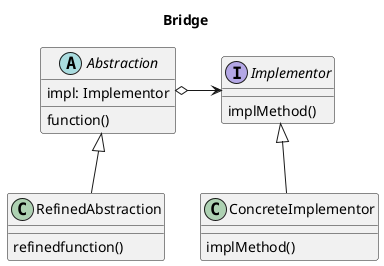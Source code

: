 # Ref https://ko.wikipedia.org/wiki/%EB%B8%8C%EB%A6%AC%EC%A7%80_%ED%8C%A8%ED%84%B4

@startuml
title Bridge

abstract Abstraction {
  impl: Implementor
  function()
}
class RefinedAbstraction {
  refinedfunction()
}

interface Implementor {
  implMethod()
}
class ConcreteImplementor {
  implMethod()
}

Abstraction o-> Implementor
Abstraction <|-- RefinedAbstraction
Implementor <|-- ConcreteImplementor

@enduml
